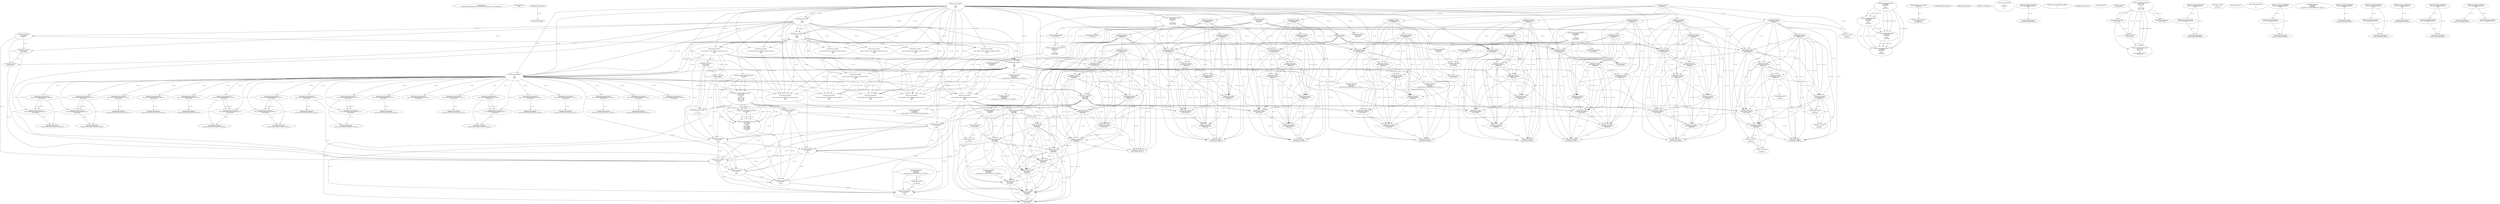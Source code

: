 // Global SCDG with merge call
digraph {
	0 [label="268454688.main
56d931f3b69d702f4a6244057d3c234091bd2288630a22cc120ca16bf1de523d"]
	1 [label="268454699.Sleep
1000"]
	2 [label="268450908.GetProcessHeap
"]
	3 [label="268465424.VirtualAlloc
0
128
12288
4"]
	4 [label="268465190.RegOpenKeyExW
2147483650
268501000
0
131097
2147417172"]
	5 [label="268465489.wsprintfW
3221762048
268500964
0"]
	3 -> 5 [label="(0-->1)"]
	6 [label="268466183.VirtualAlloc
0
1024
12288
4"]
	3 -> 6 [label="(3-->3)"]
	3 -> 6 [label="(4-->4)"]
	7 [label="268466202.VirtualAlloc
0
3596
12288
4"]
	3 -> 7 [label="(3-->3)"]
	6 -> 7 [label="(3-->3)"]
	3 -> 7 [label="(4-->4)"]
	6 -> 7 [label="(4-->4)"]
	8 [label="268466212.GetWindowsDirectoryW
3221770240
256"]
	7 -> 8 [label="(0-->1)"]
	9 [label="268466270.GetVolumeInformationW
3221770240
3221770752
256
3221771776
3221771784
3221771780
3221771264
256"]
	7 -> 9 [label="(0-->1)"]
	8 -> 9 [label="(1-->1)"]
	8 -> 9 [label="(2-->3)"]
	8 -> 9 [label="(2-->8)"]
	10 [label="268465190.RegOpenKeyExW
2147483650
268501632
0
131097
2147417172"]
	4 -> 10 [label="(1-->1)"]
	4 -> 10 [label="(4-->4)"]
	4 -> 10 [label="(5-->5)"]
	11 [label="268466376.wsprintfW
3221766144
268501204
0"]
	6 -> 11 [label="(0-->1)"]
	12 [label="268466397.lstrcatW
3221766144
3221771788"]
	6 -> 12 [label="(0-->1)"]
	11 -> 12 [label="(1-->1)"]
	13 [label="268466409.GetModuleHandleW
268501752"]
	14 [label="268466416.GetProcAddress
270536744
RtlComputeCrc32"]
	13 -> 14 [label="(0-->1)"]
	15 [label="268466432.lstrlenW
3221766144"]
	6 -> 15 [label="(0-->1)"]
	11 -> 15 [label="(1-->1)"]
	12 -> 15 [label="(1-->1)"]
	16 [label="268466449.RtlComputeCrc32
"]
	17 [label="268466481.VirtualFree
3221770240
0
32768"]
	7 -> 17 [label="(0-->1)"]
	8 -> 17 [label="(1-->1)"]
	9 -> 17 [label="(1-->1)"]
	18 [label="268464882.lstrlenW
3221762048"]
	3 -> 18 [label="(0-->1)"]
	5 -> 18 [label="(1-->1)"]
	19 [label="268464893.lstrlenW
268497860"]
	20 [label="268453932.VirtualAlloc
0
retval_lstrlenW_32819_32_retval_lstrlenW_32822_32
12288
64"]
	3 -> 20 [label="(3-->3)"]
	6 -> 20 [label="(3-->3)"]
	7 -> 20 [label="(3-->3)"]
	21 [label="268453967.lstrcpyW
3221774336
268497976"]
	20 -> 21 [label="(0-->1)"]
	22 [label="268453974.lstrlenW
3221774336"]
	20 -> 22 [label="(0-->1)"]
	21 -> 22 [label="(1-->1)"]
	23 [label="268464425.lstrcatW
retval_lstrlenW_32862_32
268497860"]
	19 -> 23 [label="(1-->2)"]
	24 [label="268464433.lstrcatW
retval_lstrlenW_32862_32
268500944"]
	23 -> 24 [label="(1-->1)"]
	25 [label="268464439.lstrcatW
retval_lstrlenW_32862_32
3221762048"]
	23 -> 25 [label="(1-->1)"]
	24 -> 25 [label="(1-->1)"]
	3 -> 25 [label="(0-->2)"]
	5 -> 25 [label="(1-->2)"]
	18 -> 25 [label="(1-->2)"]
	26 [label="268464447.lstrcatW
retval_lstrlenW_32862_32
268500948"]
	23 -> 26 [label="(1-->1)"]
	24 -> 26 [label="(1-->1)"]
	25 -> 26 [label="(1-->1)"]
	27 [label="268464636.VirtualAlloc
0
66
12288
64"]
	3 -> 27 [label="(3-->3)"]
	6 -> 27 [label="(3-->3)"]
	7 -> 27 [label="(3-->3)"]
	20 -> 27 [label="(3-->3)"]
	20 -> 27 [label="(4-->4)"]
	28 [label="268464679.wsprintfW
3221778432
268500964
3221774336"]
	27 -> 28 [label="(0-->1)"]
	5 -> 28 [label="(2-->2)"]
	20 -> 28 [label="(0-->3)"]
	21 -> 28 [label="(1-->3)"]
	22 -> 28 [label="(1-->3)"]
	29 [label="268464692.lstrcatW
retval_lstrlenW_32862_32
268497764"]
	23 -> 29 [label="(1-->1)"]
	24 -> 29 [label="(1-->1)"]
	25 -> 29 [label="(1-->1)"]
	26 -> 29 [label="(1-->1)"]
	30 [label="268464700.lstrcatW
retval_lstrlenW_32862_32
268500944"]
	23 -> 30 [label="(1-->1)"]
	24 -> 30 [label="(1-->1)"]
	25 -> 30 [label="(1-->1)"]
	26 -> 30 [label="(1-->1)"]
	29 -> 30 [label="(1-->1)"]
	24 -> 30 [label="(2-->2)"]
	31 [label="268464706.lstrcatW
retval_lstrlenW_32862_32
3221778432"]
	23 -> 31 [label="(1-->1)"]
	24 -> 31 [label="(1-->1)"]
	25 -> 31 [label="(1-->1)"]
	26 -> 31 [label="(1-->1)"]
	29 -> 31 [label="(1-->1)"]
	30 -> 31 [label="(1-->1)"]
	27 -> 31 [label="(0-->2)"]
	28 -> 31 [label="(1-->2)"]
	32 [label="268464714.lstrcatW
retval_lstrlenW_32862_32
268500948"]
	23 -> 32 [label="(1-->1)"]
	24 -> 32 [label="(1-->1)"]
	25 -> 32 [label="(1-->1)"]
	26 -> 32 [label="(1-->1)"]
	29 -> 32 [label="(1-->1)"]
	30 -> 32 [label="(1-->1)"]
	31 -> 32 [label="(1-->1)"]
	26 -> 32 [label="(2-->2)"]
	33 [label="268464726.VirtualFree
3221778432
0
32768"]
	27 -> 33 [label="(0-->1)"]
	28 -> 33 [label="(1-->1)"]
	31 -> 33 [label="(2-->1)"]
	17 -> 33 [label="(3-->3)"]
	34 [label="268464767.lstrlenW
retval_lstrlenW_32862_32"]
	23 -> 34 [label="(1-->1)"]
	24 -> 34 [label="(1-->1)"]
	25 -> 34 [label="(1-->1)"]
	26 -> 34 [label="(1-->1)"]
	29 -> 34 [label="(1-->1)"]
	30 -> 34 [label="(1-->1)"]
	31 -> 34 [label="(1-->1)"]
	32 -> 34 [label="(1-->1)"]
	35 [label="268453998.CreateMutexW
0
0
3221774336"]
	20 -> 35 [label="(0-->3)"]
	21 -> 35 [label="(1-->3)"]
	22 -> 35 [label="(1-->3)"]
	28 -> 35 [label="(3-->3)"]
	36 [label="268454010.GetLastError
"]
	37 [label="268454017.GetLastError
"]
	38 [label="268454043.VirtualFree
3221774336
0
32768"]
	20 -> 38 [label="(0-->1)"]
	21 -> 38 [label="(1-->1)"]
	22 -> 38 [label="(1-->1)"]
	28 -> 38 [label="(3-->1)"]
	35 -> 38 [label="(3-->1)"]
	17 -> 38 [label="(3-->3)"]
	33 -> 38 [label="(3-->3)"]
	39 [label="268467629.VirtualFree
3221762048
0
32768"]
	3 -> 39 [label="(0-->1)"]
	5 -> 39 [label="(1-->1)"]
	18 -> 39 [label="(1-->1)"]
	25 -> 39 [label="(2-->1)"]
	17 -> 39 [label="(3-->3)"]
	33 -> 39 [label="(3-->3)"]
	38 -> 39 [label="(3-->3)"]
	40 [label="268467737.VirtualFree
3221766144
0
32768"]
	6 -> 40 [label="(0-->1)"]
	11 -> 40 [label="(1-->1)"]
	12 -> 40 [label="(1-->1)"]
	15 -> 40 [label="(1-->1)"]
	17 -> 40 [label="(3-->3)"]
	33 -> 40 [label="(3-->3)"]
	38 -> 40 [label="(3-->3)"]
	39 -> 40 [label="(3-->3)"]
	41 [label="268454737.CreateThread
0
0
268447024
0
0
0"]
	42 [label="268454761.WaitForSingleObject
retval_CreateThread_33024_32
5000"]
	43 [label="268454790.CloseHandle
retval_CreateThread_33024_32"]
	42 -> 43 [label="(1-->1)"]
	44 [label="268454450.CreateToolhelp32Snapshot
2
0"]
	45 [label="268454476.VirtualAlloc
0
556
12288
4"]
	3 -> 45 [label="(3-->3)"]
	6 -> 45 [label="(3-->3)"]
	7 -> 45 [label="(3-->3)"]
	20 -> 45 [label="(3-->3)"]
	27 -> 45 [label="(3-->3)"]
	3 -> 45 [label="(4-->4)"]
	6 -> 45 [label="(4-->4)"]
	7 -> 45 [label="(4-->4)"]
	46 [label="268454533.lstrcmpiW
"]
	2 -> 46 [label="(0-->0)"]
	47 [label="268454602.Process32NextW
retval_CreateToolhelp32Snapshot_33101_32
3221782528"]
	45 -> 47 [label="(0-->2)"]
	48 [label="268454627.VirtualFree
3221782528
0
32768"]
	45 -> 48 [label="(0-->1)"]
	47 -> 48 [label="(2-->1)"]
	17 -> 48 [label="(3-->3)"]
	33 -> 48 [label="(3-->3)"]
	38 -> 48 [label="(3-->3)"]
	39 -> 48 [label="(3-->3)"]
	40 -> 48 [label="(3-->3)"]
	49 [label="268454634.CloseHandle
retval_CreateToolhelp32Snapshot_33101_32"]
	47 -> 49 [label="(1-->1)"]
	50 [label="268465190.RegOpenKeyExW
2147483650
268501000
0
131097
2147417052"]
	4 -> 50 [label="(1-->1)"]
	10 -> 50 [label="(1-->1)"]
	4 -> 50 [label="(2-->2)"]
	4 -> 50 [label="(4-->4)"]
	10 -> 50 [label="(4-->4)"]
	51 [label="268465489.wsprintfW
3221786624
268500964
0"]
	5 -> 51 [label="(2-->2)"]
	28 -> 51 [label="(2-->2)"]
	52 [label="268466212.GetWindowsDirectoryW
3221794816
256"]
	8 -> 52 [label="(2-->2)"]
	9 -> 52 [label="(3-->2)"]
	9 -> 52 [label="(8-->2)"]
	53 [label="268466270.GetVolumeInformationW
3221794816
3221795328
256
3221796352
3221796360
3221796356
3221795840
256"]
	52 -> 53 [label="(1-->1)"]
	8 -> 53 [label="(2-->3)"]
	9 -> 53 [label="(3-->3)"]
	9 -> 53 [label="(8-->3)"]
	52 -> 53 [label="(2-->3)"]
	8 -> 53 [label="(2-->8)"]
	9 -> 53 [label="(3-->8)"]
	9 -> 53 [label="(8-->8)"]
	52 -> 53 [label="(2-->8)"]
	54 [label="268465190.RegOpenKeyExW
2147483650
268501632
0
131097
2147417052"]
	4 -> 54 [label="(1-->1)"]
	10 -> 54 [label="(1-->1)"]
	50 -> 54 [label="(1-->1)"]
	10 -> 54 [label="(2-->2)"]
	4 -> 54 [label="(4-->4)"]
	10 -> 54 [label="(4-->4)"]
	50 -> 54 [label="(4-->4)"]
	50 -> 54 [label="(5-->5)"]
	55 [label="268465223.RegQueryValueExW
3221796364
268501592
0
0
3221796364
2147417068"]
	56 [label="268465254.GetLastError
"]
	57 [label="268465263.RegCloseKey
3221796364"]
	55 -> 57 [label="(1-->1)"]
	55 -> 57 [label="(5-->1)"]
	58 [label="268466376.wsprintfW
3221790720
268501204
0"]
	11 -> 58 [label="(2-->2)"]
	59 [label="268466397.lstrcatW
3221790720
3221796364"]
	58 -> 59 [label="(1-->1)"]
	55 -> 59 [label="(1-->2)"]
	55 -> 59 [label="(5-->2)"]
	57 -> 59 [label="(1-->2)"]
	60 [label="268466432.lstrlenW
3221790720"]
	58 -> 60 [label="(1-->1)"]
	59 -> 60 [label="(1-->1)"]
	61 [label="268466481.VirtualFree
3221794816
0
32768"]
	52 -> 61 [label="(1-->1)"]
	53 -> 61 [label="(1-->1)"]
	17 -> 61 [label="(3-->3)"]
	33 -> 61 [label="(3-->3)"]
	38 -> 61 [label="(3-->3)"]
	39 -> 61 [label="(3-->3)"]
	40 -> 61 [label="(3-->3)"]
	48 -> 61 [label="(3-->3)"]
	62 [label="268464882.lstrlenW
3221786624"]
	51 -> 62 [label="(1-->1)"]
	63 [label="268452641.VirtualAlloc
0
retval_lstrlenW_42269_32_retval_lstrlenW_42265_32
12288
64"]
	3 -> 63 [label="(3-->3)"]
	6 -> 63 [label="(3-->3)"]
	7 -> 63 [label="(3-->3)"]
	20 -> 63 [label="(3-->3)"]
	27 -> 63 [label="(3-->3)"]
	45 -> 63 [label="(3-->3)"]
	20 -> 63 [label="(4-->4)"]
	27 -> 63 [label="(4-->4)"]
	64 [label="268464425.lstrcatW
0
268497860"]
	19 -> 64 [label="(1-->2)"]
	23 -> 64 [label="(2-->2)"]
	65 [label="268464433.lstrcatW
0
268500944"]
	24 -> 65 [label="(2-->2)"]
	30 -> 65 [label="(2-->2)"]
	66 [label="268464439.lstrcatW
0
3221786624"]
	51 -> 66 [label="(1-->2)"]
	62 -> 66 [label="(1-->2)"]
	67 [label="268464447.lstrcatW
0
268500948"]
	26 -> 67 [label="(2-->2)"]
	32 -> 67 [label="(2-->2)"]
	68 [label="268464662.wsprintfW
3221803008
268500952
unconstrained_ret_RtlComputeCrc32_41880_32"]
	69 [label="268464692.lstrcatW
0
268497764"]
	29 -> 69 [label="(2-->2)"]
	70 [label="268464700.lstrcatW
0
268500944"]
	24 -> 70 [label="(2-->2)"]
	30 -> 70 [label="(2-->2)"]
	65 -> 70 [label="(2-->2)"]
	71 [label="268464706.lstrcatW
0
3221803008"]
	68 -> 71 [label="(1-->2)"]
	72 [label="268464714.lstrcatW
0
268500948"]
	26 -> 72 [label="(2-->2)"]
	32 -> 72 [label="(2-->2)"]
	67 -> 72 [label="(2-->2)"]
	73 [label="268464726.VirtualFree
3221803008
0
32768"]
	68 -> 73 [label="(1-->1)"]
	71 -> 73 [label="(2-->1)"]
	17 -> 73 [label="(3-->3)"]
	33 -> 73 [label="(3-->3)"]
	38 -> 73 [label="(3-->3)"]
	39 -> 73 [label="(3-->3)"]
	40 -> 73 [label="(3-->3)"]
	48 -> 73 [label="(3-->3)"]
	61 -> 73 [label="(3-->3)"]
	74 [label="268464767.lstrlenW
0"]
	75 [label="268452707.lstrlenW
268497912"]
	76 [label="268465223.RegQueryValueExW
3221771788
268501592
0
0
3221771788
2147417188"]
	77 [label="268465239.RegCloseKey
3221771788"]
	76 -> 77 [label="(1-->1)"]
	76 -> 77 [label="(5-->1)"]
	78 [label="268466320.lstrlenW
3221771788"]
	76 -> 78 [label="(1-->1)"]
	76 -> 78 [label="(5-->1)"]
	77 -> 78 [label="(1-->1)"]
	79 [label="268465223.RegQueryValueExW
3221771788
268501728
0
0
retval_lstrlenW_32790_32
2147417188"]
	76 -> 79 [label="(1-->1)"]
	76 -> 79 [label="(5-->1)"]
	77 -> 79 [label="(1-->1)"]
	78 -> 79 [label="(1-->1)"]
	76 -> 79 [label="(6-->6)"]
	80 [label="268453932.VirtualAlloc
0
retval_lstrlenW_32976_32_retval_lstrlenW_32980_32
12288
64"]
	3 -> 80 [label="(3-->3)"]
	6 -> 80 [label="(3-->3)"]
	7 -> 80 [label="(3-->3)"]
	81 [label="268464425.lstrcatW
retval_lstrlenW_33547_32
268497860"]
	19 -> 81 [label="(1-->2)"]
	82 [label="268464433.lstrcatW
retval_lstrlenW_33547_32
268500944"]
	81 -> 82 [label="(1-->1)"]
	83 [label="268464439.lstrcatW
retval_lstrlenW_33547_32
3221762048"]
	81 -> 83 [label="(1-->1)"]
	82 -> 83 [label="(1-->1)"]
	3 -> 83 [label="(0-->2)"]
	5 -> 83 [label="(1-->2)"]
	18 -> 83 [label="(1-->2)"]
	84 [label="268464447.lstrcatW
retval_lstrlenW_33547_32
268500948"]
	81 -> 84 [label="(1-->1)"]
	82 -> 84 [label="(1-->1)"]
	83 -> 84 [label="(1-->1)"]
	85 [label="268464692.lstrcatW
retval_lstrlenW_33547_32
268497764"]
	81 -> 85 [label="(1-->1)"]
	82 -> 85 [label="(1-->1)"]
	83 -> 85 [label="(1-->1)"]
	84 -> 85 [label="(1-->1)"]
	86 [label="268464700.lstrcatW
retval_lstrlenW_33547_32
268500944"]
	81 -> 86 [label="(1-->1)"]
	82 -> 86 [label="(1-->1)"]
	83 -> 86 [label="(1-->1)"]
	84 -> 86 [label="(1-->1)"]
	85 -> 86 [label="(1-->1)"]
	82 -> 86 [label="(2-->2)"]
	87 [label="268464706.lstrcatW
retval_lstrlenW_33547_32
3221778432"]
	81 -> 87 [label="(1-->1)"]
	82 -> 87 [label="(1-->1)"]
	83 -> 87 [label="(1-->1)"]
	84 -> 87 [label="(1-->1)"]
	85 -> 87 [label="(1-->1)"]
	86 -> 87 [label="(1-->1)"]
	27 -> 87 [label="(0-->2)"]
	28 -> 87 [label="(1-->2)"]
	88 [label="268464714.lstrcatW
retval_lstrlenW_33547_32
268500948"]
	81 -> 88 [label="(1-->1)"]
	82 -> 88 [label="(1-->1)"]
	83 -> 88 [label="(1-->1)"]
	84 -> 88 [label="(1-->1)"]
	85 -> 88 [label="(1-->1)"]
	86 -> 88 [label="(1-->1)"]
	87 -> 88 [label="(1-->1)"]
	84 -> 88 [label="(2-->2)"]
	89 [label="268464767.lstrlenW
retval_lstrlenW_33547_32"]
	81 -> 89 [label="(1-->1)"]
	82 -> 89 [label="(1-->1)"]
	83 -> 89 [label="(1-->1)"]
	84 -> 89 [label="(1-->1)"]
	85 -> 89 [label="(1-->1)"]
	86 -> 89 [label="(1-->1)"]
	87 -> 89 [label="(1-->1)"]
	88 -> 89 [label="(1-->1)"]
	90 [label="268454761.WaitForSingleObject
retval_CreateThread_34010_32
5000"]
	91 [label="268454780.TerminateThread
retval_CreateThread_34010_32
0"]
	90 -> 91 [label="(1-->1)"]
	92 [label="268454790.CloseHandle
retval_CreateThread_34010_32"]
	90 -> 92 [label="(1-->1)"]
	91 -> 92 [label="(1-->1)"]
	93 [label="268454602.Process32NextW
retval_CreateToolhelp32Snapshot_35040_32
3221782528"]
	45 -> 93 [label="(0-->2)"]
	94 [label="268454634.CloseHandle
retval_CreateToolhelp32Snapshot_35040_32"]
	93 -> 94 [label="(1-->1)"]
	95 [label="268452641.VirtualAlloc
0
retval_lstrlenW_43630_32_retval_lstrlenW_43627_32
12288
64"]
	3 -> 95 [label="(3-->3)"]
	6 -> 95 [label="(3-->3)"]
	7 -> 95 [label="(3-->3)"]
	27 -> 95 [label="(3-->3)"]
	45 -> 95 [label="(3-->3)"]
	80 -> 95 [label="(3-->3)"]
	27 -> 95 [label="(4-->4)"]
	80 -> 95 [label="(4-->4)"]
	96 [label="268464425.lstrcatW
3221798912
268497860"]
	95 -> 96 [label="(0-->1)"]
	19 -> 96 [label="(1-->2)"]
	81 -> 96 [label="(2-->2)"]
	97 [label="268464433.lstrcatW
3221798912
268500944"]
	95 -> 97 [label="(0-->1)"]
	96 -> 97 [label="(1-->1)"]
	82 -> 97 [label="(2-->2)"]
	86 -> 97 [label="(2-->2)"]
	98 [label="268464439.lstrcatW
3221798912
3221786624"]
	95 -> 98 [label="(0-->1)"]
	96 -> 98 [label="(1-->1)"]
	97 -> 98 [label="(1-->1)"]
	51 -> 98 [label="(1-->2)"]
	62 -> 98 [label="(1-->2)"]
	99 [label="268464447.lstrcatW
3221798912
268500948"]
	95 -> 99 [label="(0-->1)"]
	96 -> 99 [label="(1-->1)"]
	97 -> 99 [label="(1-->1)"]
	98 -> 99 [label="(1-->1)"]
	84 -> 99 [label="(2-->2)"]
	88 -> 99 [label="(2-->2)"]
	100 [label="268464662.wsprintfW
3221803008
268500952
unconstrained_ret_RtlComputeCrc32_43590_32"]
	101 [label="268464692.lstrcatW
3221798912
268497764"]
	95 -> 101 [label="(0-->1)"]
	96 -> 101 [label="(1-->1)"]
	97 -> 101 [label="(1-->1)"]
	98 -> 101 [label="(1-->1)"]
	99 -> 101 [label="(1-->1)"]
	85 -> 101 [label="(2-->2)"]
	102 [label="268464700.lstrcatW
3221798912
268500944"]
	95 -> 102 [label="(0-->1)"]
	96 -> 102 [label="(1-->1)"]
	97 -> 102 [label="(1-->1)"]
	98 -> 102 [label="(1-->1)"]
	99 -> 102 [label="(1-->1)"]
	101 -> 102 [label="(1-->1)"]
	82 -> 102 [label="(2-->2)"]
	86 -> 102 [label="(2-->2)"]
	97 -> 102 [label="(2-->2)"]
	103 [label="268464706.lstrcatW
3221798912
3221803008"]
	95 -> 103 [label="(0-->1)"]
	96 -> 103 [label="(1-->1)"]
	97 -> 103 [label="(1-->1)"]
	98 -> 103 [label="(1-->1)"]
	99 -> 103 [label="(1-->1)"]
	101 -> 103 [label="(1-->1)"]
	102 -> 103 [label="(1-->1)"]
	100 -> 103 [label="(1-->2)"]
	104 [label="268464714.lstrcatW
3221798912
268500948"]
	95 -> 104 [label="(0-->1)"]
	96 -> 104 [label="(1-->1)"]
	97 -> 104 [label="(1-->1)"]
	98 -> 104 [label="(1-->1)"]
	99 -> 104 [label="(1-->1)"]
	101 -> 104 [label="(1-->1)"]
	102 -> 104 [label="(1-->1)"]
	103 -> 104 [label="(1-->1)"]
	84 -> 104 [label="(2-->2)"]
	88 -> 104 [label="(2-->2)"]
	99 -> 104 [label="(2-->2)"]
	105 [label="268464767.lstrlenW
3221798912"]
	95 -> 105 [label="(0-->1)"]
	96 -> 105 [label="(1-->1)"]
	97 -> 105 [label="(1-->1)"]
	98 -> 105 [label="(1-->1)"]
	99 -> 105 [label="(1-->1)"]
	101 -> 105 [label="(1-->1)"]
	102 -> 105 [label="(1-->1)"]
	103 -> 105 [label="(1-->1)"]
	104 -> 105 [label="(1-->1)"]
	106 [label="268465223.RegQueryValueExW
2147417376
268500984
0
0
3221762048
2147417188"]
	3 -> 106 [label="(0-->5)"]
	107 [label="268465239.RegCloseKey
2147417376"]
	106 -> 107 [label="(1-->1)"]
	108 [label="268465489.wsprintfW
3221762048
268501104
0"]
	3 -> 108 [label="(0-->1)"]
	106 -> 108 [label="(5-->1)"]
	109 [label="268453932.VirtualAlloc
0
retval_lstrlenW_32864_32_retval_lstrlenW_32865_32
12288
64"]
	3 -> 109 [label="(3-->3)"]
	6 -> 109 [label="(3-->3)"]
	7 -> 109 [label="(3-->3)"]
	110 [label="268453967.lstrcpyW
0
268497976"]
	111 [label="268453974.lstrlenW
0"]
	112 [label="268464425.lstrcatW
retval_lstrlenW_32891_32
268497860"]
	19 -> 112 [label="(1-->2)"]
	113 [label="268464433.lstrcatW
retval_lstrlenW_32891_32
268500944"]
	112 -> 113 [label="(1-->1)"]
	114 [label="268464439.lstrcatW
retval_lstrlenW_32891_32
3221762048"]
	112 -> 114 [label="(1-->1)"]
	113 -> 114 [label="(1-->1)"]
	3 -> 114 [label="(0-->2)"]
	18 -> 114 [label="(1-->2)"]
	106 -> 114 [label="(5-->2)"]
	108 -> 114 [label="(1-->2)"]
	115 [label="268464447.lstrcatW
retval_lstrlenW_32891_32
268500948"]
	112 -> 115 [label="(1-->1)"]
	113 -> 115 [label="(1-->1)"]
	114 -> 115 [label="(1-->1)"]
	116 [label="268464692.lstrcatW
retval_lstrlenW_32891_32
268497764"]
	112 -> 116 [label="(1-->1)"]
	113 -> 116 [label="(1-->1)"]
	114 -> 116 [label="(1-->1)"]
	115 -> 116 [label="(1-->1)"]
	117 [label="268464700.lstrcatW
retval_lstrlenW_32891_32
268500944"]
	112 -> 117 [label="(1-->1)"]
	113 -> 117 [label="(1-->1)"]
	114 -> 117 [label="(1-->1)"]
	115 -> 117 [label="(1-->1)"]
	116 -> 117 [label="(1-->1)"]
	113 -> 117 [label="(2-->2)"]
	118 [label="268464706.lstrcatW
retval_lstrlenW_32891_32
3221778432"]
	112 -> 118 [label="(1-->1)"]
	113 -> 118 [label="(1-->1)"]
	114 -> 118 [label="(1-->1)"]
	115 -> 118 [label="(1-->1)"]
	116 -> 118 [label="(1-->1)"]
	117 -> 118 [label="(1-->1)"]
	27 -> 118 [label="(0-->2)"]
	28 -> 118 [label="(1-->2)"]
	119 [label="268464714.lstrcatW
retval_lstrlenW_32891_32
268500948"]
	112 -> 119 [label="(1-->1)"]
	113 -> 119 [label="(1-->1)"]
	114 -> 119 [label="(1-->1)"]
	115 -> 119 [label="(1-->1)"]
	116 -> 119 [label="(1-->1)"]
	117 -> 119 [label="(1-->1)"]
	118 -> 119 [label="(1-->1)"]
	115 -> 119 [label="(2-->2)"]
	120 [label="268464767.lstrlenW
retval_lstrlenW_32891_32"]
	112 -> 120 [label="(1-->1)"]
	113 -> 120 [label="(1-->1)"]
	114 -> 120 [label="(1-->1)"]
	115 -> 120 [label="(1-->1)"]
	116 -> 120 [label="(1-->1)"]
	117 -> 120 [label="(1-->1)"]
	118 -> 120 [label="(1-->1)"]
	119 -> 120 [label="(1-->1)"]
	121 [label="268453998.CreateMutexW
0
0
0"]
	122 [label="268454761.WaitForSingleObject
retval_CreateThread_34062_32
5000"]
	123 [label="268454780.TerminateThread
retval_CreateThread_34062_32
0"]
	122 -> 123 [label="(1-->1)"]
	124 [label="268454790.CloseHandle
retval_CreateThread_34062_32"]
	122 -> 124 [label="(1-->1)"]
	123 -> 124 [label="(1-->1)"]
	125 [label="268454602.Process32NextW
retval_CreateToolhelp32Snapshot_34791_32
3221782528"]
	45 -> 125 [label="(0-->2)"]
	126 [label="268454634.CloseHandle
retval_CreateToolhelp32Snapshot_34791_32"]
	125 -> 126 [label="(1-->1)"]
	127 [label="268465239.RegCloseKey
3221796364"]
	55 -> 127 [label="(1-->1)"]
	55 -> 127 [label="(5-->1)"]
	128 [label="268466320.lstrlenW
3221796364"]
	55 -> 128 [label="(1-->1)"]
	55 -> 128 [label="(5-->1)"]
	127 -> 128 [label="(1-->1)"]
	129 [label="268452641.VirtualAlloc
0
retval_lstrlenW_44001_32_retval_lstrlenW_43998_32
12288
64"]
	3 -> 129 [label="(3-->3)"]
	6 -> 129 [label="(3-->3)"]
	7 -> 129 [label="(3-->3)"]
	27 -> 129 [label="(3-->3)"]
	45 -> 129 [label="(3-->3)"]
	109 -> 129 [label="(3-->3)"]
	27 -> 129 [label="(4-->4)"]
	109 -> 129 [label="(4-->4)"]
	130 [label="268464662.wsprintfW
3221803008
268500952
unconstrained_ret_RtlComputeCrc32_43981_32"]
	131 [label="268465263.RegCloseKey
2147417376"]
	106 -> 131 [label="(1-->1)"]
	132 [label="268453932.VirtualAlloc
0
retval_lstrlenW_32831_32_retval_lstrlenW_32829_32
12288
64"]
	3 -> 132 [label="(3-->3)"]
	6 -> 132 [label="(3-->3)"]
	7 -> 132 [label="(3-->3)"]
	133 [label="268464425.lstrcatW
retval_lstrlenW_32850_32
268497860"]
	19 -> 133 [label="(1-->2)"]
	134 [label="268464433.lstrcatW
retval_lstrlenW_32850_32
268500944"]
	133 -> 134 [label="(1-->1)"]
	135 [label="268464439.lstrcatW
retval_lstrlenW_32850_32
3221762048"]
	133 -> 135 [label="(1-->1)"]
	134 -> 135 [label="(1-->1)"]
	3 -> 135 [label="(0-->2)"]
	5 -> 135 [label="(1-->2)"]
	18 -> 135 [label="(1-->2)"]
	106 -> 135 [label="(5-->2)"]
	136 [label="268464447.lstrcatW
retval_lstrlenW_32850_32
268500948"]
	133 -> 136 [label="(1-->1)"]
	134 -> 136 [label="(1-->1)"]
	135 -> 136 [label="(1-->1)"]
	137 [label="268464692.lstrcatW
retval_lstrlenW_32850_32
268497764"]
	133 -> 137 [label="(1-->1)"]
	134 -> 137 [label="(1-->1)"]
	135 -> 137 [label="(1-->1)"]
	136 -> 137 [label="(1-->1)"]
	138 [label="268464700.lstrcatW
retval_lstrlenW_32850_32
268500944"]
	133 -> 138 [label="(1-->1)"]
	134 -> 138 [label="(1-->1)"]
	135 -> 138 [label="(1-->1)"]
	136 -> 138 [label="(1-->1)"]
	137 -> 138 [label="(1-->1)"]
	134 -> 138 [label="(2-->2)"]
	139 [label="268464706.lstrcatW
retval_lstrlenW_32850_32
3221778432"]
	133 -> 139 [label="(1-->1)"]
	134 -> 139 [label="(1-->1)"]
	135 -> 139 [label="(1-->1)"]
	136 -> 139 [label="(1-->1)"]
	137 -> 139 [label="(1-->1)"]
	138 -> 139 [label="(1-->1)"]
	27 -> 139 [label="(0-->2)"]
	28 -> 139 [label="(1-->2)"]
	140 [label="268464714.lstrcatW
retval_lstrlenW_32850_32
268500948"]
	133 -> 140 [label="(1-->1)"]
	134 -> 140 [label="(1-->1)"]
	135 -> 140 [label="(1-->1)"]
	136 -> 140 [label="(1-->1)"]
	137 -> 140 [label="(1-->1)"]
	138 -> 140 [label="(1-->1)"]
	139 -> 140 [label="(1-->1)"]
	136 -> 140 [label="(2-->2)"]
	141 [label="268464767.lstrlenW
retval_lstrlenW_32850_32"]
	133 -> 141 [label="(1-->1)"]
	134 -> 141 [label="(1-->1)"]
	135 -> 141 [label="(1-->1)"]
	136 -> 141 [label="(1-->1)"]
	137 -> 141 [label="(1-->1)"]
	138 -> 141 [label="(1-->1)"]
	139 -> 141 [label="(1-->1)"]
	140 -> 141 [label="(1-->1)"]
	142 [label="268454761.WaitForSingleObject
retval_CreateThread_33098_32
5000"]
	143 [label="268454790.CloseHandle
retval_CreateThread_33098_32"]
	142 -> 143 [label="(1-->1)"]
	144 [label="268454501.Process32FirstW
retval_CreateToolhelp32Snapshot_33546_32
3221782528"]
	45 -> 144 [label="(0-->2)"]
	145 [label="268454602.Process32NextW
retval_CreateToolhelp32Snapshot_33546_32
3221782528"]
	144 -> 145 [label="(1-->1)"]
	45 -> 145 [label="(0-->2)"]
	144 -> 145 [label="(2-->2)"]
	146 [label="268454634.CloseHandle
retval_CreateToolhelp32Snapshot_33546_32"]
	144 -> 146 [label="(1-->1)"]
	145 -> 146 [label="(1-->1)"]
	147 [label="268465223.RegQueryValueExW
2147417376
268500984
0
0
3221786624
2147417068"]
	106 -> 147 [label="(1-->1)"]
	131 -> 147 [label="(1-->1)"]
	106 -> 147 [label="(2-->2)"]
	148 [label="268465489.wsprintfW
3221786624
268501104
0"]
	147 -> 148 [label="(5-->1)"]
	149 [label="268452641.VirtualAlloc
0
retval_lstrlenW_44561_32_retval_lstrlenW_44563_32
12288
64"]
	3 -> 149 [label="(3-->3)"]
	6 -> 149 [label="(3-->3)"]
	7 -> 149 [label="(3-->3)"]
	27 -> 149 [label="(3-->3)"]
	45 -> 149 [label="(3-->3)"]
	132 -> 149 [label="(3-->3)"]
	27 -> 149 [label="(4-->4)"]
	132 -> 149 [label="(4-->4)"]
	150 [label="268464679.wsprintfW
3221803008
268500964
retval_lstrlenW_44561_32_retval_lstrlenW_44563_32"]
	5 -> 150 [label="(2-->2)"]
	28 -> 150 [label="(2-->2)"]
	149 -> 150 [label="(2-->3)"]
	151 [label="268464662.wsprintfW
3221778432
268500952
unconstrained_ret_RtlComputeCrc32_32841_32"]
	27 -> 151 [label="(0-->1)"]
	152 [label="268454761.WaitForSingleObject
retval_CreateThread_33192_32
5000"]
	153 [label="268454780.TerminateThread
retval_CreateThread_33192_32
0"]
	152 -> 153 [label="(1-->1)"]
	154 [label="268454790.CloseHandle
retval_CreateThread_33192_32"]
	152 -> 154 [label="(1-->1)"]
	153 -> 154 [label="(1-->1)"]
	155 [label="268454602.Process32NextW
retval_CreateToolhelp32Snapshot_34556_32
3221782528"]
	45 -> 155 [label="(0-->2)"]
	156 [label="268454634.CloseHandle
retval_CreateToolhelp32Snapshot_34556_32"]
	155 -> 156 [label="(1-->1)"]
	157 [label="268452641.VirtualAlloc
0
retval_lstrlenW_44939_32_retval_lstrlenW_44938_32
12288
64"]
	3 -> 157 [label="(3-->3)"]
	6 -> 157 [label="(3-->3)"]
	7 -> 157 [label="(3-->3)"]
	27 -> 157 [label="(3-->3)"]
	45 -> 157 [label="(3-->3)"]
	109 -> 157 [label="(3-->3)"]
	27 -> 157 [label="(4-->4)"]
	109 -> 157 [label="(4-->4)"]
	158 [label="268464662.wsprintfW
3221803008
268500952
unconstrained_ret_RtlComputeCrc32_44936_32"]
	151 -> 158 [label="(2-->2)"]
	159 [label="268454602.Process32NextW
retval_CreateToolhelp32Snapshot_33104_32
3221782528"]
	45 -> 159 [label="(0-->2)"]
	160 [label="268454634.CloseHandle
retval_CreateToolhelp32Snapshot_33104_32"]
	159 -> 160 [label="(1-->1)"]
	161 [label="268465263.RegCloseKey
3221771788"]
	76 -> 161 [label="(1-->1)"]
	76 -> 161 [label="(5-->1)"]
	162 [label="268453932.VirtualAlloc
0
retval_lstrlenW_32827_32_retval_lstrlenW_32830_32
12288
64"]
	3 -> 162 [label="(3-->3)"]
	6 -> 162 [label="(3-->3)"]
	7 -> 162 [label="(3-->3)"]
	163 [label="268464425.lstrcatW
retval_lstrlenW_32863_32
268497860"]
	19 -> 163 [label="(1-->2)"]
	164 [label="268464433.lstrcatW
retval_lstrlenW_32863_32
268500944"]
	163 -> 164 [label="(1-->1)"]
	165 [label="268464439.lstrcatW
retval_lstrlenW_32863_32
3221762048"]
	163 -> 165 [label="(1-->1)"]
	164 -> 165 [label="(1-->1)"]
	3 -> 165 [label="(0-->2)"]
	5 -> 165 [label="(1-->2)"]
	18 -> 165 [label="(1-->2)"]
	106 -> 165 [label="(5-->2)"]
	166 [label="268464447.lstrcatW
retval_lstrlenW_32863_32
268500948"]
	163 -> 166 [label="(1-->1)"]
	164 -> 166 [label="(1-->1)"]
	165 -> 166 [label="(1-->1)"]
	167 [label="268464692.lstrcatW
retval_lstrlenW_32863_32
268497764"]
	163 -> 167 [label="(1-->1)"]
	164 -> 167 [label="(1-->1)"]
	165 -> 167 [label="(1-->1)"]
	166 -> 167 [label="(1-->1)"]
	168 [label="268464700.lstrcatW
retval_lstrlenW_32863_32
268500944"]
	163 -> 168 [label="(1-->1)"]
	164 -> 168 [label="(1-->1)"]
	165 -> 168 [label="(1-->1)"]
	166 -> 168 [label="(1-->1)"]
	167 -> 168 [label="(1-->1)"]
	164 -> 168 [label="(2-->2)"]
	169 [label="268464706.lstrcatW
retval_lstrlenW_32863_32
3221778432"]
	163 -> 169 [label="(1-->1)"]
	164 -> 169 [label="(1-->1)"]
	165 -> 169 [label="(1-->1)"]
	166 -> 169 [label="(1-->1)"]
	167 -> 169 [label="(1-->1)"]
	168 -> 169 [label="(1-->1)"]
	27 -> 169 [label="(0-->2)"]
	28 -> 169 [label="(1-->2)"]
	170 [label="268464714.lstrcatW
retval_lstrlenW_32863_32
268500948"]
	163 -> 170 [label="(1-->1)"]
	164 -> 170 [label="(1-->1)"]
	165 -> 170 [label="(1-->1)"]
	166 -> 170 [label="(1-->1)"]
	167 -> 170 [label="(1-->1)"]
	168 -> 170 [label="(1-->1)"]
	169 -> 170 [label="(1-->1)"]
	166 -> 170 [label="(2-->2)"]
	171 [label="268464767.lstrlenW
retval_lstrlenW_32863_32"]
	163 -> 171 [label="(1-->1)"]
	164 -> 171 [label="(1-->1)"]
	165 -> 171 [label="(1-->1)"]
	166 -> 171 [label="(1-->1)"]
	167 -> 171 [label="(1-->1)"]
	168 -> 171 [label="(1-->1)"]
	169 -> 171 [label="(1-->1)"]
	170 -> 171 [label="(1-->1)"]
	172 [label="268454761.WaitForSingleObject
retval_CreateThread_33053_32
5000"]
	173 [label="268454790.CloseHandle
retval_CreateThread_33053_32"]
	172 -> 173 [label="(1-->1)"]
	174 [label="268454501.Process32FirstW
retval_CreateToolhelp32Snapshot_33114_32
3221782528"]
	45 -> 174 [label="(0-->2)"]
	175 [label="268454602.Process32NextW
retval_CreateToolhelp32Snapshot_33114_32
3221782528"]
	174 -> 175 [label="(1-->1)"]
	45 -> 175 [label="(0-->2)"]
	174 -> 175 [label="(2-->2)"]
	176 [label="268454634.CloseHandle
retval_CreateToolhelp32Snapshot_33114_32"]
	174 -> 176 [label="(1-->1)"]
	175 -> 176 [label="(1-->1)"]
	177 [label="268464662.wsprintfW
3221778432
268500952
unconstrained_ret_RtlComputeCrc32_32815_32"]
	27 -> 177 [label="(0-->1)"]
	178 [label="268454761.WaitForSingleObject
retval_CreateThread_33023_32
5000"]
	179 [label="268454780.TerminateThread
retval_CreateThread_33023_32
0"]
	178 -> 179 [label="(1-->1)"]
	180 [label="268454790.CloseHandle
retval_CreateThread_33023_32"]
	178 -> 180 [label="(1-->1)"]
	179 -> 180 [label="(1-->1)"]
	181 [label="268454501.Process32FirstW
retval_CreateToolhelp32Snapshot_33185_32
3221782528"]
	45 -> 181 [label="(0-->2)"]
	182 [label="268454602.Process32NextW
retval_CreateToolhelp32Snapshot_33185_32
3221782528"]
	181 -> 182 [label="(1-->1)"]
	45 -> 182 [label="(0-->2)"]
	181 -> 182 [label="(2-->2)"]
	183 [label="268454634.CloseHandle
retval_CreateToolhelp32Snapshot_33185_32"]
	181 -> 183 [label="(1-->1)"]
	182 -> 183 [label="(1-->1)"]
	184 [label="268454602.Process32NextW
retval_CreateToolhelp32Snapshot_33068_32
3221782528"]
	45 -> 184 [label="(0-->2)"]
	185 [label="268454634.CloseHandle
retval_CreateToolhelp32Snapshot_33068_32"]
	184 -> 185 [label="(1-->1)"]
	186 [label="268453932.VirtualAlloc
0
retval_lstrlenW_32838_32_retval_lstrlenW_32842_32
12288
64"]
	3 -> 186 [label="(3-->3)"]
	6 -> 186 [label="(3-->3)"]
	7 -> 186 [label="(3-->3)"]
	187 [label="268464425.lstrcatW
retval_lstrlenW_32923_32
268497860"]
	19 -> 187 [label="(1-->2)"]
	188 [label="268464433.lstrcatW
retval_lstrlenW_32923_32
268500944"]
	187 -> 188 [label="(1-->1)"]
	189 [label="268464439.lstrcatW
retval_lstrlenW_32923_32
3221762048"]
	187 -> 189 [label="(1-->1)"]
	188 -> 189 [label="(1-->1)"]
	3 -> 189 [label="(0-->2)"]
	5 -> 189 [label="(1-->2)"]
	18 -> 189 [label="(1-->2)"]
	190 [label="268464447.lstrcatW
retval_lstrlenW_32923_32
268500948"]
	187 -> 190 [label="(1-->1)"]
	188 -> 190 [label="(1-->1)"]
	189 -> 190 [label="(1-->1)"]
	191 [label="268464662.wsprintfW
3221778432
268500952
unconstrained_ret_RtlComputeCrc32_32826_32"]
	27 -> 191 [label="(0-->1)"]
	192 [label="268464692.lstrcatW
retval_lstrlenW_32923_32
268497764"]
	187 -> 192 [label="(1-->1)"]
	188 -> 192 [label="(1-->1)"]
	189 -> 192 [label="(1-->1)"]
	190 -> 192 [label="(1-->1)"]
	193 [label="268464700.lstrcatW
retval_lstrlenW_32923_32
268500944"]
	187 -> 193 [label="(1-->1)"]
	188 -> 193 [label="(1-->1)"]
	189 -> 193 [label="(1-->1)"]
	190 -> 193 [label="(1-->1)"]
	192 -> 193 [label="(1-->1)"]
	188 -> 193 [label="(2-->2)"]
	194 [label="268464706.lstrcatW
retval_lstrlenW_32923_32
3221778432"]
	187 -> 194 [label="(1-->1)"]
	188 -> 194 [label="(1-->1)"]
	189 -> 194 [label="(1-->1)"]
	190 -> 194 [label="(1-->1)"]
	192 -> 194 [label="(1-->1)"]
	193 -> 194 [label="(1-->1)"]
	27 -> 194 [label="(0-->2)"]
	191 -> 194 [label="(1-->2)"]
	195 [label="268464714.lstrcatW
retval_lstrlenW_32923_32
268500948"]
	187 -> 195 [label="(1-->1)"]
	188 -> 195 [label="(1-->1)"]
	189 -> 195 [label="(1-->1)"]
	190 -> 195 [label="(1-->1)"]
	192 -> 195 [label="(1-->1)"]
	193 -> 195 [label="(1-->1)"]
	194 -> 195 [label="(1-->1)"]
	190 -> 195 [label="(2-->2)"]
	196 [label="268464767.lstrlenW
retval_lstrlenW_32923_32"]
	187 -> 196 [label="(1-->1)"]
	188 -> 196 [label="(1-->1)"]
	189 -> 196 [label="(1-->1)"]
	190 -> 196 [label="(1-->1)"]
	192 -> 196 [label="(1-->1)"]
	193 -> 196 [label="(1-->1)"]
	194 -> 196 [label="(1-->1)"]
	195 -> 196 [label="(1-->1)"]
	197 [label="268454602.Process32NextW
retval_CreateToolhelp32Snapshot_33493_32
3221782528"]
	45 -> 197 [label="(0-->2)"]
	198 [label="268454634.CloseHandle
retval_CreateToolhelp32Snapshot_33493_32"]
	197 -> 198 [label="(1-->1)"]
	199 [label="268454501.Process32FirstW
retval_CreateToolhelp32Snapshot_33068_32
3221782528"]
	45 -> 199 [label="(0-->2)"]
	200 [label="268454602.Process32NextW
retval_CreateToolhelp32Snapshot_33205_32
3221782528"]
	45 -> 200 [label="(0-->2)"]
	201 [label="268454634.CloseHandle
retval_CreateToolhelp32Snapshot_33205_32"]
	200 -> 201 [label="(1-->1)"]
	202 [label="268464425.lstrcatW
retval_lstrlenW_32861_32
268497860"]
	19 -> 202 [label="(1-->2)"]
	203 [label="268464433.lstrcatW
retval_lstrlenW_32861_32
268500944"]
	202 -> 203 [label="(1-->1)"]
	204 [label="268464439.lstrcatW
retval_lstrlenW_32861_32
3221762048"]
	202 -> 204 [label="(1-->1)"]
	203 -> 204 [label="(1-->1)"]
	3 -> 204 [label="(0-->2)"]
	5 -> 204 [label="(1-->2)"]
	18 -> 204 [label="(1-->2)"]
	106 -> 204 [label="(5-->2)"]
	205 [label="268464447.lstrcatW
retval_lstrlenW_32861_32
268500948"]
	202 -> 205 [label="(1-->1)"]
	203 -> 205 [label="(1-->1)"]
	204 -> 205 [label="(1-->1)"]
	206 [label="268464692.lstrcatW
retval_lstrlenW_32861_32
268497764"]
	202 -> 206 [label="(1-->1)"]
	203 -> 206 [label="(1-->1)"]
	204 -> 206 [label="(1-->1)"]
	205 -> 206 [label="(1-->1)"]
	207 [label="268464700.lstrcatW
retval_lstrlenW_32861_32
268500944"]
	202 -> 207 [label="(1-->1)"]
	203 -> 207 [label="(1-->1)"]
	204 -> 207 [label="(1-->1)"]
	205 -> 207 [label="(1-->1)"]
	206 -> 207 [label="(1-->1)"]
	203 -> 207 [label="(2-->2)"]
	208 [label="268464706.lstrcatW
retval_lstrlenW_32861_32
3221778432"]
	202 -> 208 [label="(1-->1)"]
	203 -> 208 [label="(1-->1)"]
	204 -> 208 [label="(1-->1)"]
	205 -> 208 [label="(1-->1)"]
	206 -> 208 [label="(1-->1)"]
	207 -> 208 [label="(1-->1)"]
	27 -> 208 [label="(0-->2)"]
	177 -> 208 [label="(1-->2)"]
	209 [label="268464714.lstrcatW
retval_lstrlenW_32861_32
268500948"]
	202 -> 209 [label="(1-->1)"]
	203 -> 209 [label="(1-->1)"]
	204 -> 209 [label="(1-->1)"]
	205 -> 209 [label="(1-->1)"]
	206 -> 209 [label="(1-->1)"]
	207 -> 209 [label="(1-->1)"]
	208 -> 209 [label="(1-->1)"]
	205 -> 209 [label="(2-->2)"]
	210 [label="268464767.lstrlenW
retval_lstrlenW_32861_32"]
	202 -> 210 [label="(1-->1)"]
	203 -> 210 [label="(1-->1)"]
	204 -> 210 [label="(1-->1)"]
	205 -> 210 [label="(1-->1)"]
	206 -> 210 [label="(1-->1)"]
	207 -> 210 [label="(1-->1)"]
	208 -> 210 [label="(1-->1)"]
	209 -> 210 [label="(1-->1)"]
	211 [label="268454761.WaitForSingleObject
retval_CreateThread_33160_32
5000"]
	212 [label="268454790.CloseHandle
retval_CreateThread_33160_32"]
	211 -> 212 [label="(1-->1)"]
	213 [label="268454602.Process32NextW
retval_CreateToolhelp32Snapshot_33194_32
3221782528"]
	45 -> 213 [label="(0-->2)"]
	214 [label="268454634.CloseHandle
retval_CreateToolhelp32Snapshot_33194_32"]
	213 -> 214 [label="(1-->1)"]
	215 [label="268454501.Process32FirstW
retval_CreateToolhelp32Snapshot_33064_32
3221782528"]
	45 -> 215 [label="(0-->2)"]
	216 [label="268454602.Process32NextW
retval_CreateToolhelp32Snapshot_33064_32
3221782528"]
	215 -> 216 [label="(1-->1)"]
	45 -> 216 [label="(0-->2)"]
	215 -> 216 [label="(2-->2)"]
	217 [label="268454634.CloseHandle
retval_CreateToolhelp32Snapshot_33064_32"]
	215 -> 217 [label="(1-->1)"]
	216 -> 217 [label="(1-->1)"]
	218 [label="268453932.VirtualAlloc
0
retval_lstrlenW_32953_32_retval_lstrlenW_32958_32
12288
64"]
	3 -> 218 [label="(3-->3)"]
	6 -> 218 [label="(3-->3)"]
	7 -> 218 [label="(3-->3)"]
	219 [label="268464425.lstrcatW
retval_lstrlenW_33046_32
268497860"]
	19 -> 219 [label="(1-->2)"]
	220 [label="268464433.lstrcatW
retval_lstrlenW_33046_32
268500944"]
	219 -> 220 [label="(1-->1)"]
	221 [label="268464439.lstrcatW
retval_lstrlenW_33046_32
3221762048"]
	219 -> 221 [label="(1-->1)"]
	220 -> 221 [label="(1-->1)"]
	3 -> 221 [label="(0-->2)"]
	18 -> 221 [label="(1-->2)"]
	106 -> 221 [label="(5-->2)"]
	108 -> 221 [label="(1-->2)"]
	222 [label="268464447.lstrcatW
retval_lstrlenW_33046_32
268500948"]
	219 -> 222 [label="(1-->1)"]
	220 -> 222 [label="(1-->1)"]
	221 -> 222 [label="(1-->1)"]
	223 [label="268464692.lstrcatW
retval_lstrlenW_33046_32
268497764"]
	219 -> 223 [label="(1-->1)"]
	220 -> 223 [label="(1-->1)"]
	221 -> 223 [label="(1-->1)"]
	222 -> 223 [label="(1-->1)"]
	224 [label="268464700.lstrcatW
retval_lstrlenW_33046_32
268500944"]
	219 -> 224 [label="(1-->1)"]
	220 -> 224 [label="(1-->1)"]
	221 -> 224 [label="(1-->1)"]
	222 -> 224 [label="(1-->1)"]
	223 -> 224 [label="(1-->1)"]
	220 -> 224 [label="(2-->2)"]
	225 [label="268464706.lstrcatW
retval_lstrlenW_33046_32
3221778432"]
	219 -> 225 [label="(1-->1)"]
	220 -> 225 [label="(1-->1)"]
	221 -> 225 [label="(1-->1)"]
	222 -> 225 [label="(1-->1)"]
	223 -> 225 [label="(1-->1)"]
	224 -> 225 [label="(1-->1)"]
	27 -> 225 [label="(0-->2)"]
	28 -> 225 [label="(1-->2)"]
	226 [label="268464714.lstrcatW
retval_lstrlenW_33046_32
268500948"]
	219 -> 226 [label="(1-->1)"]
	220 -> 226 [label="(1-->1)"]
	221 -> 226 [label="(1-->1)"]
	222 -> 226 [label="(1-->1)"]
	223 -> 226 [label="(1-->1)"]
	224 -> 226 [label="(1-->1)"]
	225 -> 226 [label="(1-->1)"]
	222 -> 226 [label="(2-->2)"]
	227 [label="268464767.lstrlenW
retval_lstrlenW_33046_32"]
	219 -> 227 [label="(1-->1)"]
	220 -> 227 [label="(1-->1)"]
	221 -> 227 [label="(1-->1)"]
	222 -> 227 [label="(1-->1)"]
	223 -> 227 [label="(1-->1)"]
	224 -> 227 [label="(1-->1)"]
	225 -> 227 [label="(1-->1)"]
	226 -> 227 [label="(1-->1)"]
	228 [label="268454602.Process32NextW
retval_CreateToolhelp32Snapshot_34032_32
3221782528"]
	45 -> 228 [label="(0-->2)"]
	229 [label="268454634.CloseHandle
retval_CreateToolhelp32Snapshot_34032_32"]
	228 -> 229 [label="(1-->1)"]
	230 [label="268454780.TerminateThread
retval_CreateThread_33160_32
0"]
	211 -> 230 [label="(1-->1)"]
	231 [label="268454501.Process32FirstW
retval_CreateToolhelp32Snapshot_33284_32
3221782528"]
	45 -> 231 [label="(0-->2)"]
	232 [label="268454602.Process32NextW
retval_CreateToolhelp32Snapshot_33284_32
3221782528"]
	231 -> 232 [label="(1-->1)"]
	45 -> 232 [label="(0-->2)"]
	231 -> 232 [label="(2-->2)"]
	233 [label="268454634.CloseHandle
retval_CreateToolhelp32Snapshot_33284_32"]
	231 -> 233 [label="(1-->1)"]
	232 -> 233 [label="(1-->1)"]
	234 [label="268454501.Process32FirstW
retval_CreateToolhelp32Snapshot_34032_32
3221782528"]
	45 -> 234 [label="(0-->2)"]
	235 [label="268454501.Process32FirstW
retval_CreateToolhelp32Snapshot_34064_32
3221782528"]
	45 -> 235 [label="(0-->2)"]
	236 [label="268454602.Process32NextW
retval_CreateToolhelp32Snapshot_34064_32
3221782528"]
	235 -> 236 [label="(1-->1)"]
	45 -> 236 [label="(0-->2)"]
	235 -> 236 [label="(2-->2)"]
	237 [label="268454634.CloseHandle
retval_CreateToolhelp32Snapshot_34064_32"]
	235 -> 237 [label="(1-->1)"]
	236 -> 237 [label="(1-->1)"]
}
